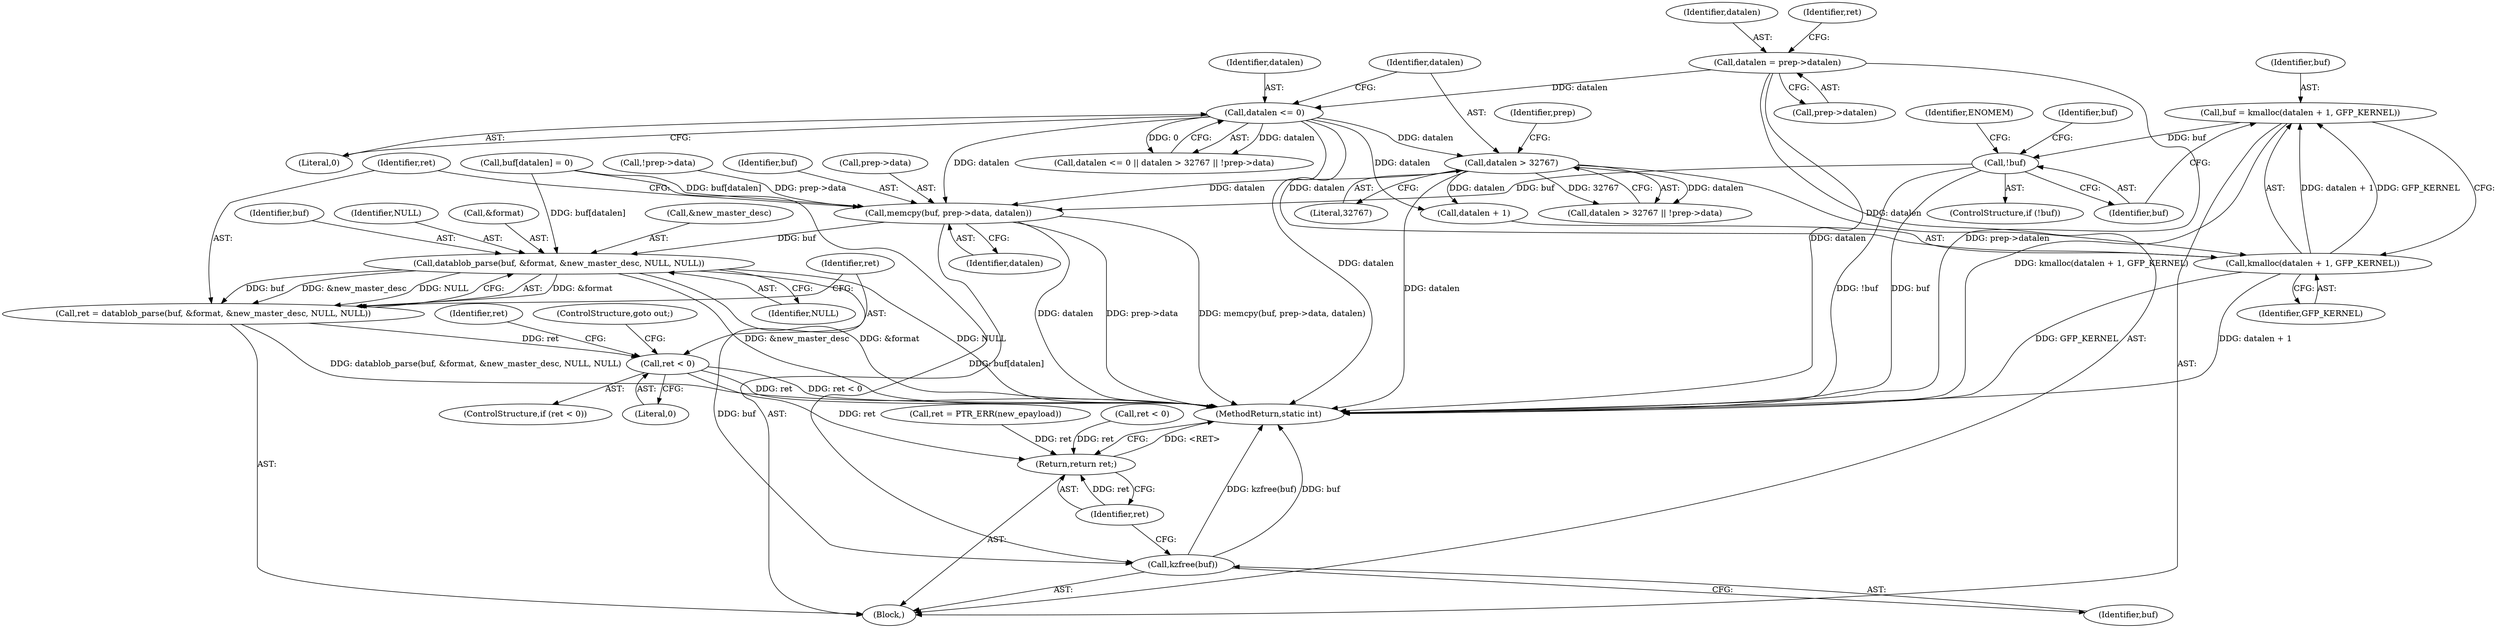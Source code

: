 digraph "0_linux_363b02dab09b3226f3bd1420dad9c72b79a42a76_2@API" {
"1000156" [label="(Call,buf = kmalloc(datalen + 1, GFP_KERNEL))"];
"1000158" [label="(Call,kmalloc(datalen + 1, GFP_KERNEL))"];
"1000142" [label="(Call,datalen <= 0)"];
"1000125" [label="(Call,datalen = prep->datalen)"];
"1000146" [label="(Call,datalen > 32767)"];
"1000164" [label="(Call,!buf)"];
"1000174" [label="(Call,memcpy(buf, prep->data, datalen))"];
"1000182" [label="(Call,datablob_parse(buf, &format, &new_master_desc, NULL, NULL))"];
"1000180" [label="(Call,ret = datablob_parse(buf, &format, &new_master_desc, NULL, NULL))"];
"1000191" [label="(Call,ret < 0)"];
"1000266" [label="(Return,return ret;)"];
"1000264" [label="(Call,kzfree(buf))"];
"1000145" [label="(Call,datalen > 32767 || !prep->data)"];
"1000188" [label="(Identifier,NULL)"];
"1000149" [label="(Call,!prep->data)"];
"1000222" [label="(Call,ret = PTR_ERR(new_epayload))"];
"1000146" [label="(Call,datalen > 32767)"];
"1000142" [label="(Call,datalen <= 0)"];
"1000203" [label="(Call,ret < 0)"];
"1000162" [label="(Identifier,GFP_KERNEL)"];
"1000175" [label="(Identifier,buf)"];
"1000125" [label="(Call,datalen = prep->datalen)"];
"1000181" [label="(Identifier,ret)"];
"1000190" [label="(ControlStructure,if (ret < 0))"];
"1000266" [label="(Return,return ret;)"];
"1000148" [label="(Literal,32767)"];
"1000168" [label="(Identifier,ENOMEM)"];
"1000144" [label="(Literal,0)"];
"1000127" [label="(Call,prep->datalen)"];
"1000151" [label="(Identifier,prep)"];
"1000163" [label="(ControlStructure,if (!buf))"];
"1000171" [label="(Identifier,buf)"];
"1000179" [label="(Identifier,datalen)"];
"1000158" [label="(Call,kmalloc(datalen + 1, GFP_KERNEL))"];
"1000126" [label="(Identifier,datalen)"];
"1000189" [label="(Identifier,NULL)"];
"1000192" [label="(Identifier,ret)"];
"1000182" [label="(Call,datablob_parse(buf, &format, &new_master_desc, NULL, NULL))"];
"1000196" [label="(Identifier,ret)"];
"1000183" [label="(Identifier,buf)"];
"1000267" [label="(Identifier,ret)"];
"1000264" [label="(Call,kzfree(buf))"];
"1000169" [label="(Call,buf[datalen] = 0)"];
"1000184" [label="(Call,&format)"];
"1000194" [label="(ControlStructure,goto out;)"];
"1000143" [label="(Identifier,datalen)"];
"1000103" [label="(Block,)"];
"1000165" [label="(Identifier,buf)"];
"1000176" [label="(Call,prep->data)"];
"1000159" [label="(Call,datalen + 1)"];
"1000174" [label="(Call,memcpy(buf, prep->data, datalen))"];
"1000132" [label="(Identifier,ret)"];
"1000157" [label="(Identifier,buf)"];
"1000186" [label="(Call,&new_master_desc)"];
"1000164" [label="(Call,!buf)"];
"1000180" [label="(Call,ret = datablob_parse(buf, &format, &new_master_desc, NULL, NULL))"];
"1000141" [label="(Call,datalen <= 0 || datalen > 32767 || !prep->data)"];
"1000156" [label="(Call,buf = kmalloc(datalen + 1, GFP_KERNEL))"];
"1000265" [label="(Identifier,buf)"];
"1000191" [label="(Call,ret < 0)"];
"1000147" [label="(Identifier,datalen)"];
"1000268" [label="(MethodReturn,static int)"];
"1000193" [label="(Literal,0)"];
"1000156" -> "1000103"  [label="AST: "];
"1000156" -> "1000158"  [label="CFG: "];
"1000157" -> "1000156"  [label="AST: "];
"1000158" -> "1000156"  [label="AST: "];
"1000165" -> "1000156"  [label="CFG: "];
"1000156" -> "1000268"  [label="DDG: kmalloc(datalen + 1, GFP_KERNEL)"];
"1000158" -> "1000156"  [label="DDG: datalen + 1"];
"1000158" -> "1000156"  [label="DDG: GFP_KERNEL"];
"1000156" -> "1000164"  [label="DDG: buf"];
"1000158" -> "1000162"  [label="CFG: "];
"1000159" -> "1000158"  [label="AST: "];
"1000162" -> "1000158"  [label="AST: "];
"1000158" -> "1000268"  [label="DDG: datalen + 1"];
"1000158" -> "1000268"  [label="DDG: GFP_KERNEL"];
"1000142" -> "1000158"  [label="DDG: datalen"];
"1000146" -> "1000158"  [label="DDG: datalen"];
"1000142" -> "1000141"  [label="AST: "];
"1000142" -> "1000144"  [label="CFG: "];
"1000143" -> "1000142"  [label="AST: "];
"1000144" -> "1000142"  [label="AST: "];
"1000147" -> "1000142"  [label="CFG: "];
"1000141" -> "1000142"  [label="CFG: "];
"1000142" -> "1000268"  [label="DDG: datalen"];
"1000142" -> "1000141"  [label="DDG: datalen"];
"1000142" -> "1000141"  [label="DDG: 0"];
"1000125" -> "1000142"  [label="DDG: datalen"];
"1000142" -> "1000146"  [label="DDG: datalen"];
"1000142" -> "1000159"  [label="DDG: datalen"];
"1000142" -> "1000174"  [label="DDG: datalen"];
"1000125" -> "1000103"  [label="AST: "];
"1000125" -> "1000127"  [label="CFG: "];
"1000126" -> "1000125"  [label="AST: "];
"1000127" -> "1000125"  [label="AST: "];
"1000132" -> "1000125"  [label="CFG: "];
"1000125" -> "1000268"  [label="DDG: datalen"];
"1000125" -> "1000268"  [label="DDG: prep->datalen"];
"1000146" -> "1000145"  [label="AST: "];
"1000146" -> "1000148"  [label="CFG: "];
"1000147" -> "1000146"  [label="AST: "];
"1000148" -> "1000146"  [label="AST: "];
"1000151" -> "1000146"  [label="CFG: "];
"1000145" -> "1000146"  [label="CFG: "];
"1000146" -> "1000268"  [label="DDG: datalen"];
"1000146" -> "1000145"  [label="DDG: datalen"];
"1000146" -> "1000145"  [label="DDG: 32767"];
"1000146" -> "1000159"  [label="DDG: datalen"];
"1000146" -> "1000174"  [label="DDG: datalen"];
"1000164" -> "1000163"  [label="AST: "];
"1000164" -> "1000165"  [label="CFG: "];
"1000165" -> "1000164"  [label="AST: "];
"1000168" -> "1000164"  [label="CFG: "];
"1000171" -> "1000164"  [label="CFG: "];
"1000164" -> "1000268"  [label="DDG: !buf"];
"1000164" -> "1000268"  [label="DDG: buf"];
"1000164" -> "1000174"  [label="DDG: buf"];
"1000174" -> "1000103"  [label="AST: "];
"1000174" -> "1000179"  [label="CFG: "];
"1000175" -> "1000174"  [label="AST: "];
"1000176" -> "1000174"  [label="AST: "];
"1000179" -> "1000174"  [label="AST: "];
"1000181" -> "1000174"  [label="CFG: "];
"1000174" -> "1000268"  [label="DDG: datalen"];
"1000174" -> "1000268"  [label="DDG: prep->data"];
"1000174" -> "1000268"  [label="DDG: memcpy(buf, prep->data, datalen)"];
"1000169" -> "1000174"  [label="DDG: buf[datalen]"];
"1000149" -> "1000174"  [label="DDG: prep->data"];
"1000174" -> "1000182"  [label="DDG: buf"];
"1000182" -> "1000180"  [label="AST: "];
"1000182" -> "1000189"  [label="CFG: "];
"1000183" -> "1000182"  [label="AST: "];
"1000184" -> "1000182"  [label="AST: "];
"1000186" -> "1000182"  [label="AST: "];
"1000188" -> "1000182"  [label="AST: "];
"1000189" -> "1000182"  [label="AST: "];
"1000180" -> "1000182"  [label="CFG: "];
"1000182" -> "1000268"  [label="DDG: NULL"];
"1000182" -> "1000268"  [label="DDG: &new_master_desc"];
"1000182" -> "1000268"  [label="DDG: &format"];
"1000182" -> "1000180"  [label="DDG: &format"];
"1000182" -> "1000180"  [label="DDG: buf"];
"1000182" -> "1000180"  [label="DDG: &new_master_desc"];
"1000182" -> "1000180"  [label="DDG: NULL"];
"1000169" -> "1000182"  [label="DDG: buf[datalen]"];
"1000182" -> "1000264"  [label="DDG: buf"];
"1000180" -> "1000103"  [label="AST: "];
"1000181" -> "1000180"  [label="AST: "];
"1000192" -> "1000180"  [label="CFG: "];
"1000180" -> "1000268"  [label="DDG: datablob_parse(buf, &format, &new_master_desc, NULL, NULL)"];
"1000180" -> "1000191"  [label="DDG: ret"];
"1000191" -> "1000190"  [label="AST: "];
"1000191" -> "1000193"  [label="CFG: "];
"1000192" -> "1000191"  [label="AST: "];
"1000193" -> "1000191"  [label="AST: "];
"1000194" -> "1000191"  [label="CFG: "];
"1000196" -> "1000191"  [label="CFG: "];
"1000191" -> "1000268"  [label="DDG: ret < 0"];
"1000191" -> "1000268"  [label="DDG: ret"];
"1000191" -> "1000266"  [label="DDG: ret"];
"1000266" -> "1000103"  [label="AST: "];
"1000266" -> "1000267"  [label="CFG: "];
"1000267" -> "1000266"  [label="AST: "];
"1000268" -> "1000266"  [label="CFG: "];
"1000266" -> "1000268"  [label="DDG: <RET>"];
"1000267" -> "1000266"  [label="DDG: ret"];
"1000222" -> "1000266"  [label="DDG: ret"];
"1000203" -> "1000266"  [label="DDG: ret"];
"1000264" -> "1000103"  [label="AST: "];
"1000264" -> "1000265"  [label="CFG: "];
"1000265" -> "1000264"  [label="AST: "];
"1000267" -> "1000264"  [label="CFG: "];
"1000264" -> "1000268"  [label="DDG: buf"];
"1000264" -> "1000268"  [label="DDG: kzfree(buf)"];
"1000169" -> "1000264"  [label="DDG: buf[datalen]"];
}
